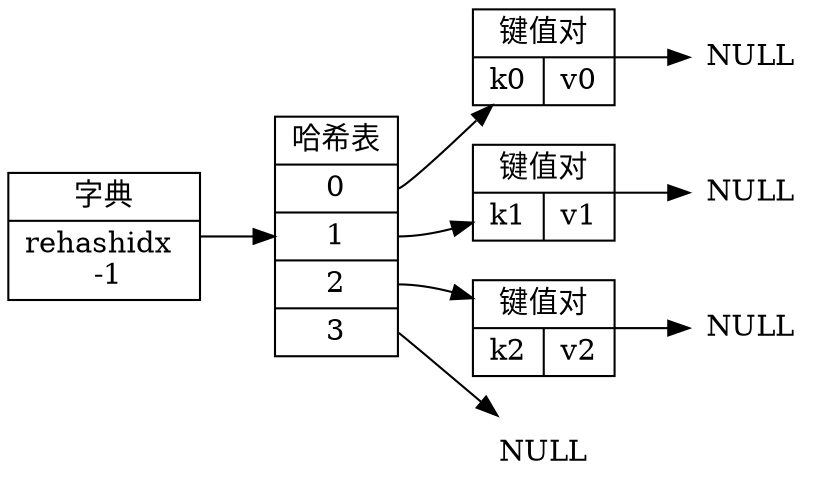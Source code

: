 digraph {

    rankdir = LR;

    //

    node [shape = record];

    dict [label = "字典| rehashidx \n -1"];

    old_hash [label = "哈希表 | <0> 0 | <1> 1 | <2> 2 | <3> 3 "];

    kv0 [label = "键值对 | { k0 | v0 }"];
    kv1 [label = "键值对 | { k1 | v1 }"];
    kv2 [label = "键值对 | { k2 | v2 }"];

    //

    node [shape = plaintext, label = "NULL"];

    oldnull0;
    oldnull1;
    oldnull2;
    oldnull3;

    //

    dict -> old_hash;

    old_hash:0 -> kv0 -> oldnull0;
    old_hash:1 -> kv1 -> oldnull1;
    old_hash:2 -> kv2 -> oldnull2;
    old_hash:3 -> oldnull3;
}
